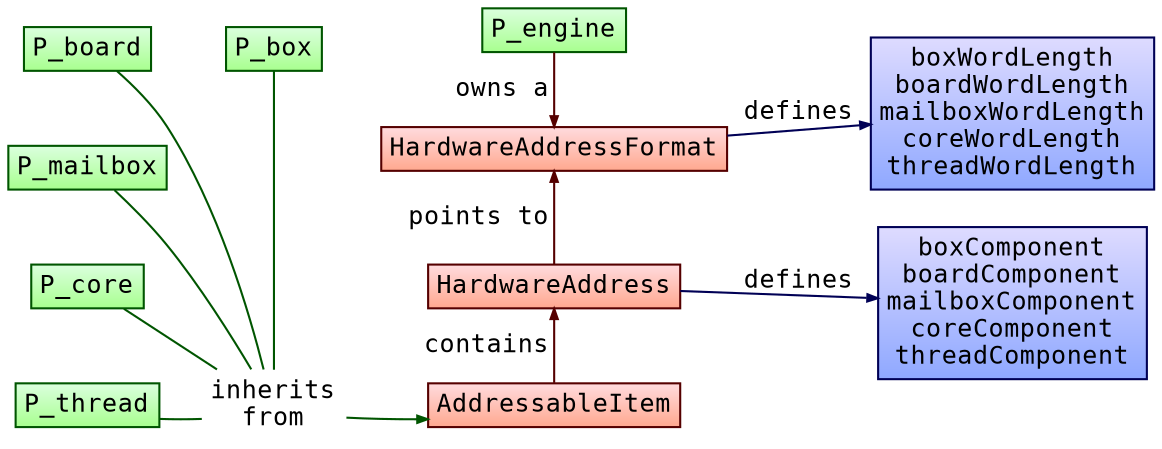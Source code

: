 digraph G {
    fontname="Inconsolata";
    fontsize=12
    margin=0;
    ranksep=0;
    rankdir=LR;

    // Green nodes
    node[color="#005500",
         fillcolor="#dbffde:#a8ff8f",
         fontname="Inconsolata",
         fontsize=12,
         gradientangle=270,
         height=0,
         margin=0.05,
         penwidth=1,
         shape="rect",
         style="filled",
         width=0];

    Engine [label="P_engine"];
    Box [label="P_box"];
    Board [label="P_board"];
    Mailbox [label="P_mailbox"];
    Core [label="P_core"];
    Thread [label="P_thread"];

    // Red nodes
    node[color="#550000",
         fillcolor="#ffdbde:#ffa88f"];

    AddressableItem;
    HardwareAddress;
    HardwareAddressFormat;

    // Blue nodes
    node[color="#000055",
         fillcolor="#dedbff:#8fa8ff"];

    Components [label="boxComponent\nboardComponent\nmailboxComponent\ncoreComponent\nthreadComponent"];
    Widths [label="boxWordLength\nboardWordLength\nmailboxWordLength\ncoreWordLength\nthreadWordLength"];

    // Edgeless nodes
    node[color="#FFFFFF",
         style="solid"];

    Inherit [label="inherits\nfrom"];

    // Green edges
    edge[arrowsize=0.5,
         color="#005500",
         fontname="Inconsolata",
         fontsize=12;
         penwidth=1];

    Box -> Inherit [arrowhead="none", constraint=false];
    Board -> Inherit [arrowhead="none", constraint=false];
    Mailbox -> Inherit [arrowhead="none", constraint=false];
    Core -> Inherit [arrowhead="none", constraint=false];
    Thread -> Inherit [arrowhead="none", constraint=false];
    Inherit -> AddressableItem [constraint=false];

    // Red edges
    edge[color="#550000"];

    AddressableItem -> HardwareAddress [label="contains      ",
                                        constraint=false];
    Engine -> HardwareAddressFormat [label="owns a    ",
                                     constraint=false];
    HardwareAddress -> HardwareAddressFormat [label="points to       ",
                                              constraint=false];

    // Blue edges
    edge[color="#000055"];
    HardwareAddress -> Components [label="defines"];
    HardwareAddressFormat -> Widths [label="defines"];

    // Positioning, with invisible edges
    edge[style="invis"];

    // Hold all the green boxes together vertically.
    {rank=same;
        Board -> Mailbox;
        Mailbox -> Core;
        Core -> Thread;
    rankdir=UD}

    // Hold all the red boxes together vertically.
    {rank=same;
        Engine -> HardwareAddressFormat;
        HardwareAddressFormat -> HardwareAddress;
        HardwareAddress -> AddressableItem;
    rankdir=UD}

    Board -> Box;
    Thread -> Inherit;
    Inherit -> AddressableItem;
}
